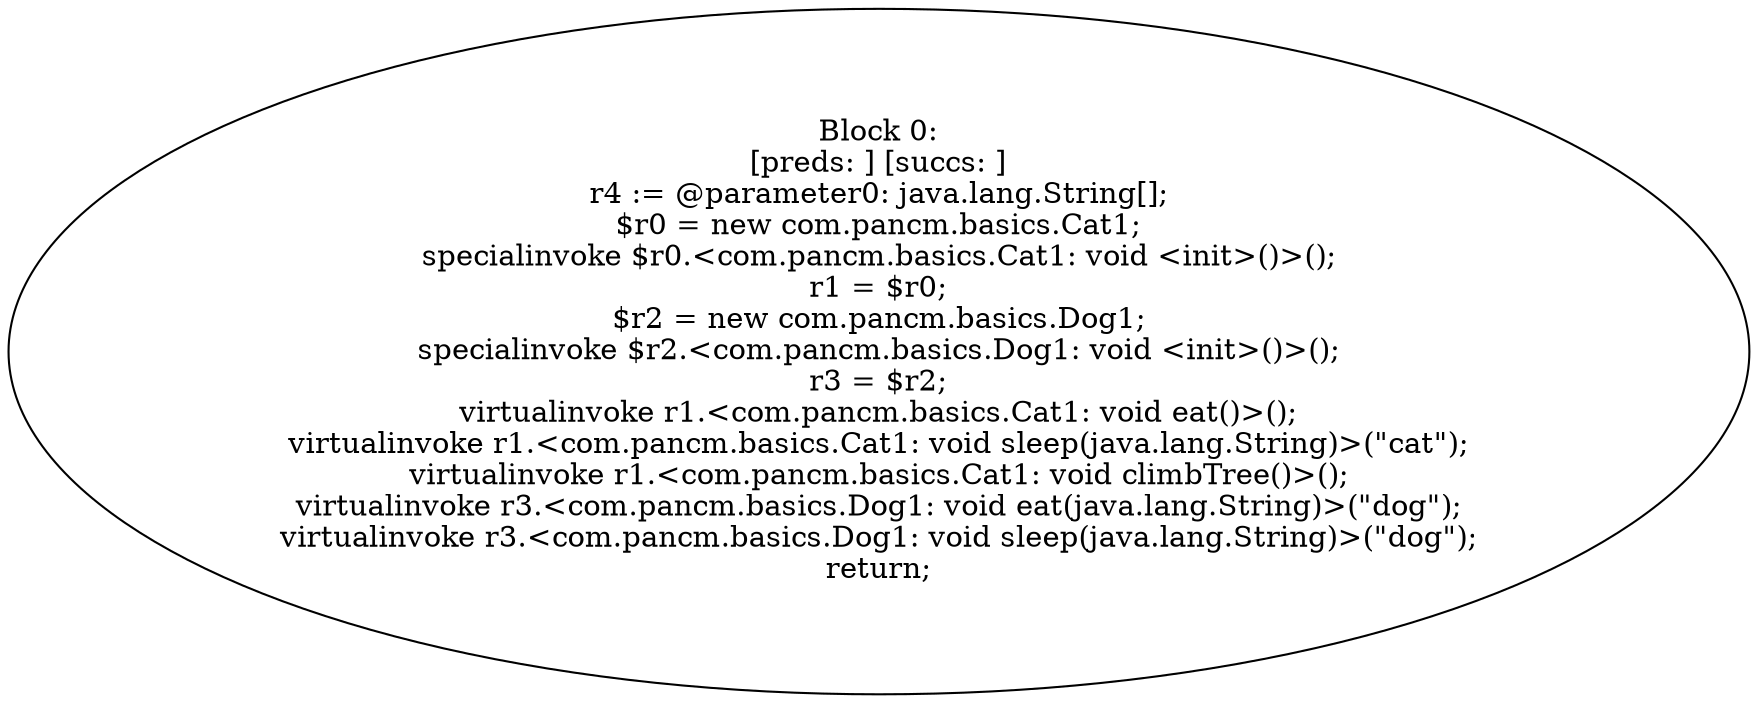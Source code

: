 digraph "unitGraph" {
    "Block 0:
[preds: ] [succs: ]
r4 := @parameter0: java.lang.String[];
$r0 = new com.pancm.basics.Cat1;
specialinvoke $r0.<com.pancm.basics.Cat1: void <init>()>();
r1 = $r0;
$r2 = new com.pancm.basics.Dog1;
specialinvoke $r2.<com.pancm.basics.Dog1: void <init>()>();
r3 = $r2;
virtualinvoke r1.<com.pancm.basics.Cat1: void eat()>();
virtualinvoke r1.<com.pancm.basics.Cat1: void sleep(java.lang.String)>(\"cat\");
virtualinvoke r1.<com.pancm.basics.Cat1: void climbTree()>();
virtualinvoke r3.<com.pancm.basics.Dog1: void eat(java.lang.String)>(\"dog\");
virtualinvoke r3.<com.pancm.basics.Dog1: void sleep(java.lang.String)>(\"dog\");
return;
"
}
